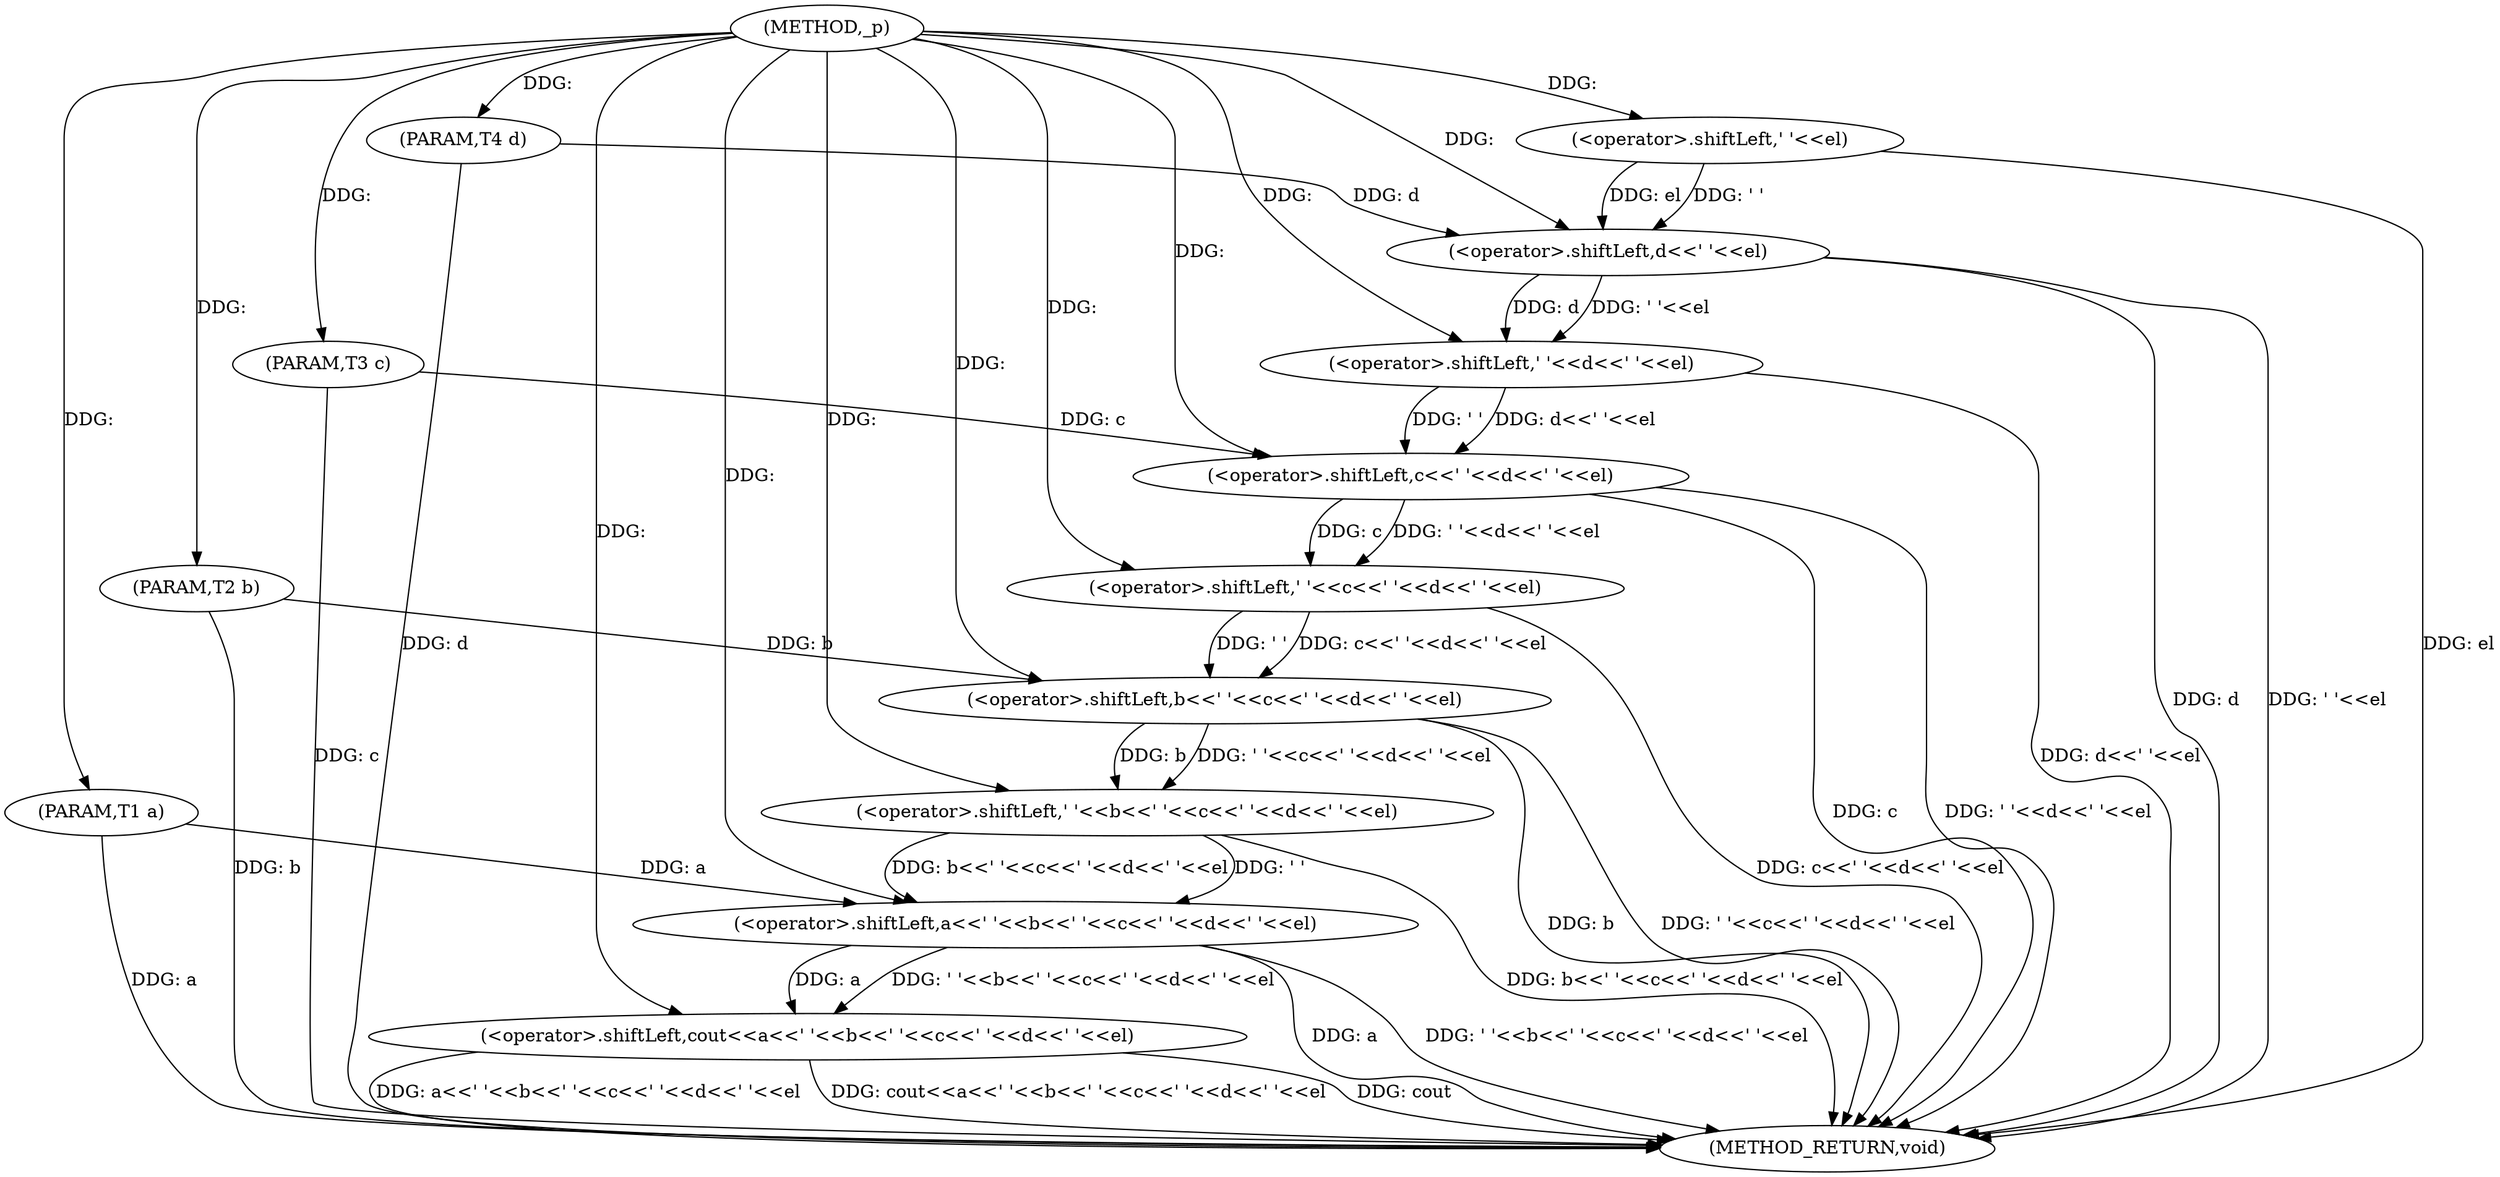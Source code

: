 digraph "_p" {  
"1000155" [label = "(METHOD,_p)" ]
"1000180" [label = "(METHOD_RETURN,void)" ]
"1000156" [label = "(PARAM,T1 a)" ]
"1000157" [label = "(PARAM,T2 b)" ]
"1000158" [label = "(PARAM,T3 c)" ]
"1000159" [label = "(PARAM,T4 d)" ]
"1000161" [label = "(<operator>.shiftLeft,cout<<a<<' '<<b<<' '<<c<<' '<<d<<' '<<el)" ]
"1000163" [label = "(<operator>.shiftLeft,a<<' '<<b<<' '<<c<<' '<<d<<' '<<el)" ]
"1000165" [label = "(<operator>.shiftLeft,' '<<b<<' '<<c<<' '<<d<<' '<<el)" ]
"1000167" [label = "(<operator>.shiftLeft,b<<' '<<c<<' '<<d<<' '<<el)" ]
"1000169" [label = "(<operator>.shiftLeft,' '<<c<<' '<<d<<' '<<el)" ]
"1000171" [label = "(<operator>.shiftLeft,c<<' '<<d<<' '<<el)" ]
"1000173" [label = "(<operator>.shiftLeft,' '<<d<<' '<<el)" ]
"1000175" [label = "(<operator>.shiftLeft,d<<' '<<el)" ]
"1000177" [label = "(<operator>.shiftLeft,' '<<el)" ]
  "1000156" -> "1000180"  [ label = "DDG: a"] 
  "1000157" -> "1000180"  [ label = "DDG: b"] 
  "1000158" -> "1000180"  [ label = "DDG: c"] 
  "1000159" -> "1000180"  [ label = "DDG: d"] 
  "1000163" -> "1000180"  [ label = "DDG: a"] 
  "1000167" -> "1000180"  [ label = "DDG: b"] 
  "1000171" -> "1000180"  [ label = "DDG: c"] 
  "1000175" -> "1000180"  [ label = "DDG: d"] 
  "1000175" -> "1000180"  [ label = "DDG: ' '<<el"] 
  "1000173" -> "1000180"  [ label = "DDG: d<<' '<<el"] 
  "1000171" -> "1000180"  [ label = "DDG: ' '<<d<<' '<<el"] 
  "1000169" -> "1000180"  [ label = "DDG: c<<' '<<d<<' '<<el"] 
  "1000167" -> "1000180"  [ label = "DDG: ' '<<c<<' '<<d<<' '<<el"] 
  "1000165" -> "1000180"  [ label = "DDG: b<<' '<<c<<' '<<d<<' '<<el"] 
  "1000163" -> "1000180"  [ label = "DDG: ' '<<b<<' '<<c<<' '<<d<<' '<<el"] 
  "1000161" -> "1000180"  [ label = "DDG: a<<' '<<b<<' '<<c<<' '<<d<<' '<<el"] 
  "1000161" -> "1000180"  [ label = "DDG: cout<<a<<' '<<b<<' '<<c<<' '<<d<<' '<<el"] 
  "1000177" -> "1000180"  [ label = "DDG: el"] 
  "1000161" -> "1000180"  [ label = "DDG: cout"] 
  "1000155" -> "1000156"  [ label = "DDG: "] 
  "1000155" -> "1000157"  [ label = "DDG: "] 
  "1000155" -> "1000158"  [ label = "DDG: "] 
  "1000155" -> "1000159"  [ label = "DDG: "] 
  "1000155" -> "1000161"  [ label = "DDG: "] 
  "1000163" -> "1000161"  [ label = "DDG: a"] 
  "1000163" -> "1000161"  [ label = "DDG: ' '<<b<<' '<<c<<' '<<d<<' '<<el"] 
  "1000156" -> "1000163"  [ label = "DDG: a"] 
  "1000155" -> "1000163"  [ label = "DDG: "] 
  "1000165" -> "1000163"  [ label = "DDG: b<<' '<<c<<' '<<d<<' '<<el"] 
  "1000165" -> "1000163"  [ label = "DDG: ' '"] 
  "1000155" -> "1000165"  [ label = "DDG: "] 
  "1000167" -> "1000165"  [ label = "DDG: b"] 
  "1000167" -> "1000165"  [ label = "DDG: ' '<<c<<' '<<d<<' '<<el"] 
  "1000157" -> "1000167"  [ label = "DDG: b"] 
  "1000155" -> "1000167"  [ label = "DDG: "] 
  "1000169" -> "1000167"  [ label = "DDG: ' '"] 
  "1000169" -> "1000167"  [ label = "DDG: c<<' '<<d<<' '<<el"] 
  "1000155" -> "1000169"  [ label = "DDG: "] 
  "1000171" -> "1000169"  [ label = "DDG: c"] 
  "1000171" -> "1000169"  [ label = "DDG: ' '<<d<<' '<<el"] 
  "1000158" -> "1000171"  [ label = "DDG: c"] 
  "1000155" -> "1000171"  [ label = "DDG: "] 
  "1000173" -> "1000171"  [ label = "DDG: ' '"] 
  "1000173" -> "1000171"  [ label = "DDG: d<<' '<<el"] 
  "1000155" -> "1000173"  [ label = "DDG: "] 
  "1000175" -> "1000173"  [ label = "DDG: d"] 
  "1000175" -> "1000173"  [ label = "DDG: ' '<<el"] 
  "1000159" -> "1000175"  [ label = "DDG: d"] 
  "1000155" -> "1000175"  [ label = "DDG: "] 
  "1000177" -> "1000175"  [ label = "DDG: el"] 
  "1000177" -> "1000175"  [ label = "DDG: ' '"] 
  "1000155" -> "1000177"  [ label = "DDG: "] 
}
